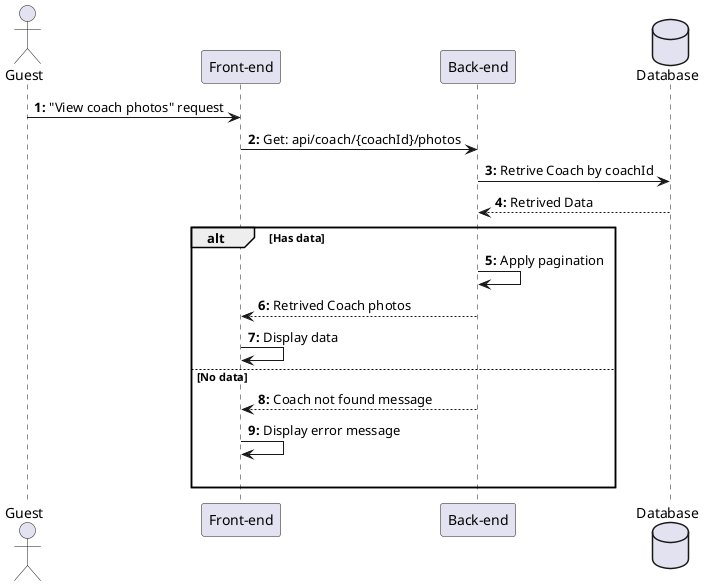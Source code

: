 @startuml ViewCoachPhoto

actor Guest as user
participant "Front-end" as client
participant "Back-end" as server 
database "Database" as db

autonumber "<b>0:"

user -> client : "View coach photos" request 
client -> server : Get: api/coach/{coachId}/photos
server -> db : Retrive Coach by coachId
db --> server : Retrived Data

alt Has data
    server -> server : Apply pagination
    server --> client : Retrived Coach photos
    client -> client : Display data

else No data
    server --> client : Coach not found message
    client -> client : Display error message 
    |||
end 
@enduml
